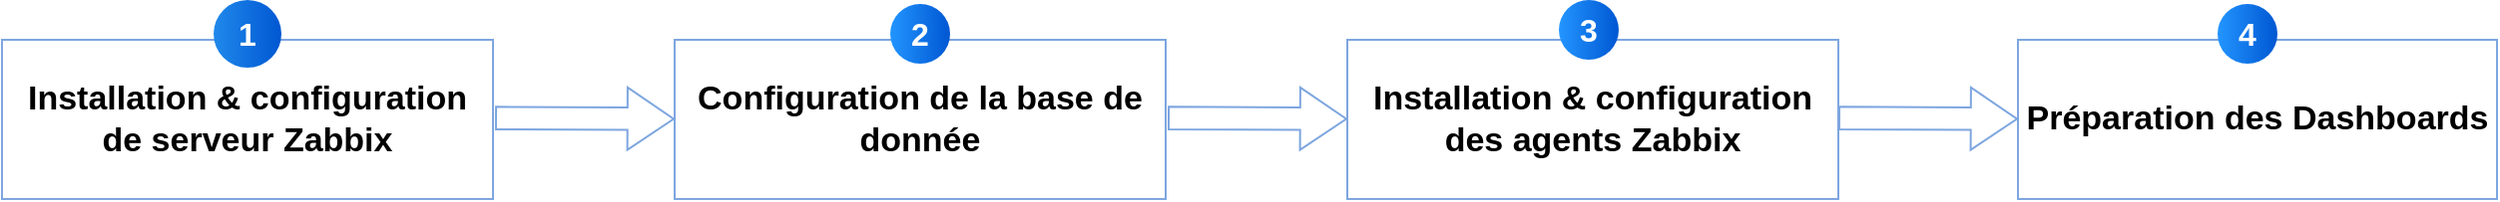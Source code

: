 <mxfile version="24.7.7">
  <diagram name="Page-1" id="AQaF876wp-JOgFHgPSV5">
    <mxGraphModel dx="2227" dy="707" grid="1" gridSize="10" guides="1" tooltips="1" connect="1" arrows="1" fold="1" page="1" pageScale="1" pageWidth="827" pageHeight="1169" math="0" shadow="0">
      <root>
        <mxCell id="0" />
        <mxCell id="1" parent="0" />
        <mxCell id="ulAnbBK6Fc82D0atliAh-1" value="&lt;p&gt;&lt;strong&gt;&lt;font style=&quot;font-size: 17px;&quot;&gt;Installation &amp;amp; configuration de serveur Zabbix&lt;/font&gt;&lt;/strong&gt;&lt;/p&gt;" style="rounded=0;whiteSpace=wrap;html=1;strokeColor=#7EA6E0;" vertex="1" parent="1">
          <mxGeometry x="-70" y="290" width="246" height="80" as="geometry" />
        </mxCell>
        <mxCell id="ulAnbBK6Fc82D0atliAh-2" value="&lt;p&gt;&lt;strong&gt;&lt;font style=&quot;font-size: 17px;&quot;&gt;Configuration de la base de donnée&lt;/font&gt;&lt;/strong&gt;&lt;/p&gt;" style="rounded=0;whiteSpace=wrap;html=1;strokeColor=#7EA6E0;" vertex="1" parent="1">
          <mxGeometry x="267" y="290" width="246" height="80" as="geometry" />
        </mxCell>
        <mxCell id="ulAnbBK6Fc82D0atliAh-3" value="&lt;p&gt;&lt;strong&gt;&lt;font style=&quot;font-size: 17px;&quot;&gt;Installation &amp;amp; configuration des agents Zabbix&lt;/font&gt;&lt;/strong&gt;&lt;br&gt;&lt;/p&gt;" style="rounded=0;whiteSpace=wrap;html=1;strokeColor=#7EA6E0;" vertex="1" parent="1">
          <mxGeometry x="604" y="290" width="246" height="80" as="geometry" />
        </mxCell>
        <mxCell id="ulAnbBK6Fc82D0atliAh-4" value="&lt;p&gt;&lt;/p&gt;&lt;ul style=&quot;forced-color-adjust: none; color: rgb(0, 0, 0); font-family: Helvetica; font-size: 12px; font-style: normal; font-variant-ligatures: normal; font-variant-caps: normal; font-weight: 400; letter-spacing: normal; orphans: 2; text-align: left; text-indent: 0px; text-transform: none; widows: 2; word-spacing: 0px; -webkit-text-stroke-width: 0px; white-space: normal; background-color: rgb(251, 251, 251); text-decoration-thickness: initial; text-decoration-style: initial; text-decoration-color: initial;&quot;&gt;&lt;/ul&gt;&lt;p&gt;&lt;/p&gt;&lt;p style=&quot;forced-color-adjust: none; color: rgb(0, 0, 0); font-family: Helvetica; font-size: 12px; font-style: normal; font-variant-ligatures: normal; font-variant-caps: normal; font-weight: 400; letter-spacing: normal; orphans: 2; text-indent: 0px; text-transform: none; widows: 2; word-spacing: 0px; -webkit-text-stroke-width: 0px; white-space: normal; background-color: rgb(251, 251, 251); text-decoration-thickness: initial; text-decoration-style: initial; text-decoration-color: initial;&quot;&gt;&lt;/p&gt;&lt;p&gt;&lt;/p&gt;&lt;p&gt;&lt;/p&gt;&lt;h3&gt;&lt;strong&gt;&lt;font style=&quot;font-size: 17px;&quot;&gt;Préparation des Dashboards&lt;/font&gt;&lt;/strong&gt;&lt;/h3&gt;" style="rounded=0;whiteSpace=wrap;html=1;strokeColor=#7EA6E0;" vertex="1" parent="1">
          <mxGeometry x="940" y="290" width="240" height="80" as="geometry" />
        </mxCell>
        <mxCell id="ulAnbBK6Fc82D0atliAh-12" value="1" style="ellipse;whiteSpace=wrap;html=1;aspect=fixed;rotation=0;gradientColor=#0057D2;strokeColor=none;gradientDirection=east;fillColor=#2089EB;rounded=0;pointerEvents=0;fontFamily=Helvetica;fontSize=16;fontColor=#FFFFFF;spacingTop=4;spacingBottom=4;spacingLeft=4;spacingRight=4;points=[];fontStyle=1" vertex="1" parent="1">
          <mxGeometry x="36" y="270" width="34" height="34" as="geometry" />
        </mxCell>
        <mxCell id="ulAnbBK6Fc82D0atliAh-13" value="2" style="ellipse;whiteSpace=wrap;html=1;aspect=fixed;rotation=0;gradientColor=#0057D2;strokeColor=none;gradientDirection=east;fillColor=#2395FF;rounded=0;pointerEvents=0;fontFamily=Helvetica;fontSize=16;fontColor=#FFFFFF;spacingTop=4;spacingBottom=4;spacingLeft=4;spacingRight=4;points=[];fontStyle=1" vertex="1" parent="1">
          <mxGeometry x="375" y="272" width="30" height="30" as="geometry" />
        </mxCell>
        <mxCell id="ulAnbBK6Fc82D0atliAh-14" value="3" style="ellipse;whiteSpace=wrap;html=1;aspect=fixed;rotation=0;gradientColor=#0057D2;strokeColor=none;gradientDirection=east;fillColor=#2395FF;rounded=0;pointerEvents=0;fontFamily=Helvetica;fontSize=16;fontColor=#FFFFFF;spacingTop=4;spacingBottom=4;spacingLeft=4;spacingRight=4;points=[];fontStyle=1" vertex="1" parent="1">
          <mxGeometry x="710" y="270" width="30" height="30" as="geometry" />
        </mxCell>
        <mxCell id="ulAnbBK6Fc82D0atliAh-15" value="4" style="ellipse;whiteSpace=wrap;html=1;aspect=fixed;rotation=0;gradientColor=#0057D2;strokeColor=none;gradientDirection=east;fillColor=#2395FF;rounded=0;pointerEvents=0;fontFamily=Helvetica;fontSize=16;fontColor=#FFFFFF;spacingTop=4;spacingBottom=4;spacingLeft=4;spacingRight=4;points=[];fontStyle=1" vertex="1" parent="1">
          <mxGeometry x="1040" y="272" width="30" height="30" as="geometry" />
        </mxCell>
        <mxCell id="ulAnbBK6Fc82D0atliAh-18" value="" style="shape=flexArrow;endArrow=classic;html=1;rounded=0;exitX=1;exitY=0.5;exitDx=0;exitDy=0;entryX=0;entryY=0.5;entryDx=0;entryDy=0;width=11.304;endSize=7.374;endWidth=19.055;strokeColor=#7EA6E0;" edge="1" parent="1">
          <mxGeometry width="50" height="50" relative="1" as="geometry">
            <mxPoint x="850" y="329.33" as="sourcePoint" />
            <mxPoint x="940" y="329.76" as="targetPoint" />
          </mxGeometry>
        </mxCell>
        <mxCell id="ulAnbBK6Fc82D0atliAh-19" value="" style="shape=flexArrow;endArrow=classic;html=1;rounded=0;exitX=1;exitY=0.5;exitDx=0;exitDy=0;entryX=0;entryY=0.5;entryDx=0;entryDy=0;width=11.304;endSize=7.374;endWidth=19.055;strokeColor=#7EA6E0;" edge="1" parent="1">
          <mxGeometry width="50" height="50" relative="1" as="geometry">
            <mxPoint x="514" y="329.33" as="sourcePoint" />
            <mxPoint x="604" y="329.76" as="targetPoint" />
          </mxGeometry>
        </mxCell>
        <mxCell id="ulAnbBK6Fc82D0atliAh-20" value="" style="shape=flexArrow;endArrow=classic;html=1;rounded=0;exitX=1;exitY=0.5;exitDx=0;exitDy=0;entryX=0;entryY=0.5;entryDx=0;entryDy=0;width=11.304;endSize=7.374;endWidth=19.055;strokeColor=#7EA6E0;" edge="1" parent="1">
          <mxGeometry width="50" height="50" relative="1" as="geometry">
            <mxPoint x="177" y="329.33" as="sourcePoint" />
            <mxPoint x="267" y="329.76" as="targetPoint" />
          </mxGeometry>
        </mxCell>
      </root>
    </mxGraphModel>
  </diagram>
</mxfile>
